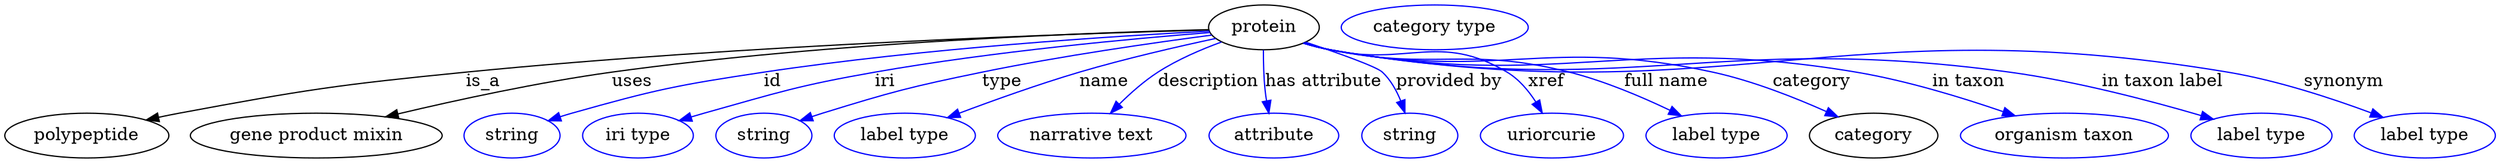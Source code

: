 digraph {
	graph [bb="0,0,1995.2,123"];
	node [label="\N"];
	protein	[height=0.5,
		label=protein,
		pos="1007.6,105",
		width=1.2277];
	polypeptide	[height=0.5,
		pos="65.644,18",
		width=1.8234];
	protein -> polypeptide	[label=is_a,
		lp="384.64,61.5",
		pos="e,113.29,30.564 963.52,102.9 859.86,100.02 592.74,90.924 370.64,69 267.44,58.812 241.61,54.96 139.64,36 134.3,35.006 128.75,33.891 \
123.21,32.719"];
	"gene product mixin"	[height=0.5,
		pos="249.64,18",
		width=2.7984];
	protein -> "gene product mixin"	[label=uses,
		lp="504.14,61.5",
		pos="e,305.52,33.05 963.6,103.11 873.73,100.84 662.88,93.183 487.64,69 428.88,60.89 362.92,46.62 315.38,35.396"];
	id	[color=blue,
		height=0.5,
		label=string,
		pos="406.64,18",
		width=1.0652];
	protein -> id	[color=blue,
		label=id,
		lp="616.64,61.5",
		pos="e,435.64,29.954 963.86,101.9 890.34,97.985 737.58,88.171 609.64,69 539.99,58.562 522.43,55.131 454.64,36 451.54,35.124 448.34,34.151 \
445.15,33.129",
		style=solid];
	iri	[color=blue,
		height=0.5,
		label="iri type",
		pos="507.64,18",
		width=1.2277];
	protein -> iri	[color=blue,
		label=iri,
		lp="706.64,61.5",
		pos="e,540.95,29.879 964.41,100.8 904.44,95.976 792.75,85.598 698.64,69 636.97,58.121 621.99,52.747 561.64,36 558.07,35.009 554.38,33.941 \
550.68,32.84",
		style=solid];
	type	[color=blue,
		height=0.5,
		label=string,
		pos="608.64,18",
		width=1.0652];
	protein -> type	[color=blue,
		label=type,
		lp="798.64,61.5",
		pos="e,637.58,29.944 965.95,98.784 920.61,92.817 846.13,82.151 782.64,69 725.54,57.17 711.35,53.27 655.64,36 652.89,35.145 650.05,34.225 \
647.2,33.271",
		style=solid];
	name	[color=blue,
		height=0.5,
		label="label type",
		pos="721.64,18",
		width=1.5707];
	protein -> name	[color=blue,
		label=name,
		lp="880.64,61.5",
		pos="e,755.57,32.403 968.95,96.024 939.13,89.579 896.97,79.823 860.64,69 828.25,59.349 792.36,46.381 765.17,36.07",
		style=solid];
	description	[color=blue,
		height=0.5,
		label="narrative text",
		pos="871.64,18",
		width=2.0943];
	protein -> description	[color=blue,
		label=description,
		lp="963.14,61.5",
		pos="e,885.9,36.011 973.47,93.342 957.33,87.475 938.23,79.28 922.64,69 911.92,61.925 901.52,52.383 892.94,43.532",
		style=solid];
	"has attribute"	[color=blue,
		height=0.5,
		label=attribute,
		pos="1016.6,18",
		width=1.4443];
	protein -> "has attribute"	[color=blue,
		label="has attribute",
		lp="1055.6,61.5",
		pos="e,1012,35.966 1007.1,86.814 1007,77.14 1007.3,64.858 1008.6,54 1009,51.309 1009.4,48.522 1009.9,45.749",
		style=solid];
	"provided by"	[color=blue,
		height=0.5,
		label=string,
		pos="1124.6,18",
		width=1.0652];
	protein -> "provided by"	[color=blue,
		label="provided by",
		lp="1156.1,61.5",
		pos="e,1120.7,36.312 1041.1,93.119 1066.5,84.606 1097.9,73.485 1102.6,69 1109.3,62.743 1114.1,54.117 1117.4,45.79",
		style=solid];
	xref	[color=blue,
		height=0.5,
		label=uriorcurie,
		pos="1238.6,18",
		width=1.5887];
	protein -> xref	[color=blue,
		label=xref,
		lp="1234.1,61.5",
		pos="e,1230.8,36.268 1039.9,92.612 1046.7,90.51 1053.9,88.506 1060.6,87 1122.8,73.227 1148,101.51 1202.6,69 1212.2,63.342 1219.9,54.086 \
1225.7,45.067",
		style=solid];
	"full name"	[color=blue,
		height=0.5,
		label="label type",
		pos="1370.6,18",
		width=1.5707];
	protein -> "full name"	[color=blue,
		label="full name",
		lp="1330.1,61.5",
		pos="e,1342.4,33.887 1039.6,92.528 1046.5,90.405 1053.7,88.415 1060.6,87 1144.6,69.81 1169.5,89.966 1252.6,69 1280.6,61.952 1310.4,49.239 \
1333.1,38.397",
		style=solid];
	category	[height=0.5,
		pos="1496.6,18",
		width=1.4263];
	protein -> category	[color=blue,
		label=category,
		lp="1447.1,61.5",
		pos="e,1468,33.092 1039.5,92.342 1046.4,90.232 1053.7,88.294 1060.6,87 1195,61.929 1234.1,98.049 1367.6,69 1399.4,62.097 1433.6,48.536 \
1458.8,37.276",
		style=solid];
	"in taxon"	[color=blue,
		height=0.5,
		label="organism taxon",
		pos="1649.6,18",
		width=2.3109];
	protein -> "in taxon"	[color=blue,
		label="in taxon",
		lp="1572.6,61.5",
		pos="e,1610.2,33.861 1039.2,92.344 1046.2,90.206 1053.6,88.256 1060.6,87 1245.5,54.037 1297.5,100.16 1482.6,69 1523.1,62.194 1567.5,48.587 \
1600.3,37.284",
		style=solid];
	"in taxon label"	[color=blue,
		height=0.5,
		label="label type",
		pos="1807.6,18",
		width=1.5707];
	protein -> "in taxon label"	[color=blue,
		label="in taxon label",
		lp="1728.1,61.5",
		pos="e,1769,31.187 1039.2,92.293 1046.2,90.158 1053.6,88.222 1060.6,87 1299.4,45.592 1365.5,101.75 1605.6,69 1659.1,61.717 1718.8,45.94 \
1759.4,34.043",
		style=solid];
	synonym	[color=blue,
		height=0.5,
		label="label type",
		pos="1938.6,18",
		width=1.5707];
	protein -> synonym	[color=blue,
		label=synonym,
		lp="1873.6,61.5",
		pos="e,1905.1,32.655 1039.2,92.25 1046.2,90.117 1053.6,88.194 1060.6,87 1376.3,33.573 1464.9,121.81 1780.6,69 1820.5,62.34 1864.1,47.96 \
1895.4,36.323",
		style=solid];
	"named thing_category"	[color=blue,
		height=0.5,
		label="category type",
		pos="1144.6,105",
		width=2.0762];
}
